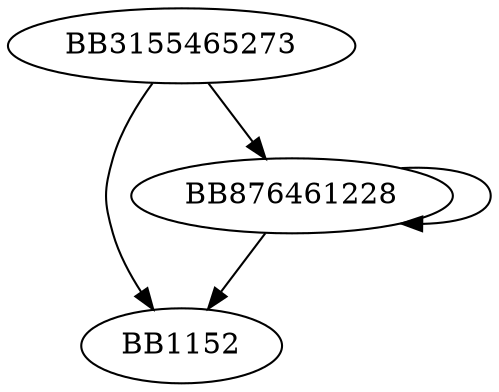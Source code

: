 digraph G{
	BB3155465273->BB1152;
	BB3155465273->BB876461228;
	BB876461228->BB1152;
	BB876461228->BB876461228;
}
